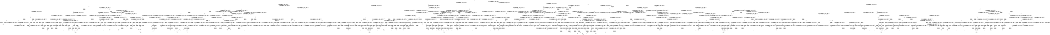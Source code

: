 digraph BCG {
size = "7, 10.5";
center = TRUE;
node [shape = circle];
0 [peripheries = 2];
0 -> 1 [label = "EX !0 !ATOMIC_EXCH_BRANCH (1, +1, TRUE, +0, 3, TRUE) !{0}"];
0 -> 2 [label = "EX !2 !ATOMIC_EXCH_BRANCH (1, +1, TRUE, +1, 1, FALSE) !{0}"];
0 -> 3 [label = "EX !1 !ATOMIC_EXCH_BRANCH (1, +0, TRUE, +0, 1, TRUE) !{0}"];
0 -> 4 [label = "EX !0 !ATOMIC_EXCH_BRANCH (1, +1, TRUE, +0, 3, TRUE) !{0}"];
1 -> 5 [label = "EX !2 !ATOMIC_EXCH_BRANCH (1, +1, TRUE, +1, 1, TRUE) !{0}"];
1 -> 6 [label = "EX !1 !ATOMIC_EXCH_BRANCH (1, +0, TRUE, +0, 1, FALSE) !{0}"];
1 -> 7 [label = "TERMINATE !0"];
2 -> 8 [label = "EX !0 !ATOMIC_EXCH_BRANCH (1, +1, TRUE, +0, 3, FALSE) !{0, 2}"];
2 -> 9 [label = "EX !1 !ATOMIC_EXCH_BRANCH (1, +0, TRUE, +0, 1, FALSE) !{0, 2}"];
2 -> 10 [label = "TERMINATE !2"];
2 -> 11 [label = "EX !0 !ATOMIC_EXCH_BRANCH (1, +1, TRUE, +0, 3, FALSE) !{0, 2}"];
3 -> 3 [label = "EX !1 !ATOMIC_EXCH_BRANCH (1, +0, TRUE, +0, 1, TRUE) !{0, 1}"];
3 -> 12 [label = "EX !0 !ATOMIC_EXCH_BRANCH (1, +1, TRUE, +0, 3, TRUE) !{0, 1}"];
3 -> 13 [label = "EX !2 !ATOMIC_EXCH_BRANCH (1, +1, TRUE, +1, 1, FALSE) !{0, 1}"];
3 -> 14 [label = "EX !0 !ATOMIC_EXCH_BRANCH (1, +1, TRUE, +0, 3, TRUE) !{0, 1}"];
4 -> 15 [label = "EX !2 !ATOMIC_EXCH_BRANCH (1, +1, TRUE, +1, 1, TRUE) !{0}"];
4 -> 16 [label = "EX !1 !ATOMIC_EXCH_BRANCH (1, +0, TRUE, +0, 1, FALSE) !{0}"];
4 -> 17 [label = "TERMINATE !0"];
5 -> 5 [label = "EX !2 !ATOMIC_EXCH_BRANCH (1, +1, TRUE, +1, 1, TRUE) !{0, 2}"];
5 -> 18 [label = "EX !1 !ATOMIC_EXCH_BRANCH (1, +0, TRUE, +0, 1, FALSE) !{0, 2}"];
5 -> 19 [label = "TERMINATE !0"];
6 -> 20 [label = "EX !2 !ATOMIC_EXCH_BRANCH (1, +1, TRUE, +1, 1, FALSE) !{0, 1}"];
6 -> 21 [label = "TERMINATE !0"];
6 -> 22 [label = "TERMINATE !1"];
7 -> 23 [label = "EX !1 !ATOMIC_EXCH_BRANCH (1, +0, TRUE, +0, 1, FALSE) !{1}"];
7 -> 24 [label = "EX !2 !ATOMIC_EXCH_BRANCH (1, +1, TRUE, +1, 1, TRUE) !{1}"];
7 -> 25 [label = "EX !1 !ATOMIC_EXCH_BRANCH (1, +0, TRUE, +0, 1, FALSE) !{1}"];
8 -> 26 [label = "EX !0 !ATOMIC_EXCH_BRANCH (1, +0, TRUE, +1, 1, TRUE) !{0, 2}"];
8 -> 27 [label = "EX !1 !ATOMIC_EXCH_BRANCH (1, +0, TRUE, +0, 1, FALSE) !{0, 2}"];
8 -> 28 [label = "TERMINATE !2"];
8 -> 29 [label = "EX !0 !ATOMIC_EXCH_BRANCH (1, +0, TRUE, +1, 1, TRUE) !{0, 2}"];
9 -> 20 [label = "EX !0 !ATOMIC_EXCH_BRANCH (1, +1, TRUE, +0, 3, TRUE) !{0, 1, 2}"];
9 -> 30 [label = "TERMINATE !2"];
9 -> 31 [label = "TERMINATE !1"];
9 -> 32 [label = "EX !0 !ATOMIC_EXCH_BRANCH (1, +1, TRUE, +0, 3, TRUE) !{0, 1, 2}"];
10 -> 33 [label = "EX !0 !ATOMIC_EXCH_BRANCH (1, +1, TRUE, +0, 3, FALSE) !{0}"];
10 -> 34 [label = "EX !1 !ATOMIC_EXCH_BRANCH (1, +0, TRUE, +0, 1, FALSE) !{0}"];
10 -> 35 [label = "EX !0 !ATOMIC_EXCH_BRANCH (1, +1, TRUE, +0, 3, FALSE) !{0}"];
11 -> 29 [label = "EX !0 !ATOMIC_EXCH_BRANCH (1, +0, TRUE, +1, 1, TRUE) !{0, 2}"];
11 -> 36 [label = "EX !1 !ATOMIC_EXCH_BRANCH (1, +0, TRUE, +0, 1, FALSE) !{0, 2}"];
11 -> 37 [label = "TERMINATE !2"];
12 -> 6 [label = "EX !1 !ATOMIC_EXCH_BRANCH (1, +0, TRUE, +0, 1, FALSE) !{0, 1}"];
12 -> 38 [label = "EX !2 !ATOMIC_EXCH_BRANCH (1, +1, TRUE, +1, 1, TRUE) !{0, 1}"];
12 -> 39 [label = "TERMINATE !0"];
13 -> 9 [label = "EX !1 !ATOMIC_EXCH_BRANCH (1, +0, TRUE, +0, 1, FALSE) !{0, 1, 2}"];
13 -> 40 [label = "EX !0 !ATOMIC_EXCH_BRANCH (1, +1, TRUE, +0, 3, FALSE) !{0, 1, 2}"];
13 -> 41 [label = "TERMINATE !2"];
13 -> 42 [label = "EX !0 !ATOMIC_EXCH_BRANCH (1, +1, TRUE, +0, 3, FALSE) !{0, 1, 2}"];
14 -> 43 [label = "EX !1 !ATOMIC_EXCH_BRANCH (1, +0, TRUE, +0, 1, FALSE) !{0, 1}"];
14 -> 44 [label = "EX !1 !ATOMIC_EXCH_BRANCH (1, +0, TRUE, +0, 1, FALSE) !{0, 1}"];
14 -> 45 [label = "EX !2 !ATOMIC_EXCH_BRANCH (1, +1, TRUE, +1, 1, TRUE) !{0, 1}"];
14 -> 46 [label = "TERMINATE !0"];
15 -> 15 [label = "EX !2 !ATOMIC_EXCH_BRANCH (1, +1, TRUE, +1, 1, TRUE) !{0, 2}"];
15 -> 47 [label = "EX !1 !ATOMIC_EXCH_BRANCH (1, +0, TRUE, +0, 1, FALSE) !{0, 2}"];
15 -> 48 [label = "TERMINATE !0"];
16 -> 49 [label = "EX !2 !ATOMIC_EXCH_BRANCH (1, +1, TRUE, +1, 1, FALSE) !{0, 1}"];
16 -> 50 [label = "TERMINATE !0"];
16 -> 51 [label = "TERMINATE !1"];
17 -> 52 [label = "EX !1 !ATOMIC_EXCH_BRANCH (1, +0, TRUE, +0, 1, FALSE) !{1}"];
17 -> 53 [label = "EX !2 !ATOMIC_EXCH_BRANCH (1, +1, TRUE, +1, 1, TRUE) !{1}"];
18 -> 20 [label = "EX !2 !ATOMIC_EXCH_BRANCH (1, +1, TRUE, +1, 1, FALSE) !{0, 1, 2}"];
18 -> 54 [label = "TERMINATE !0"];
18 -> 55 [label = "TERMINATE !1"];
19 -> 24 [label = "EX !2 !ATOMIC_EXCH_BRANCH (1, +1, TRUE, +1, 1, TRUE) !{1, 2}"];
19 -> 56 [label = "EX !1 !ATOMIC_EXCH_BRANCH (1, +0, TRUE, +0, 1, FALSE) !{1, 2}"];
19 -> 57 [label = "EX !1 !ATOMIC_EXCH_BRANCH (1, +0, TRUE, +0, 1, FALSE) !{1, 2}"];
20 -> 58 [label = "TERMINATE !0"];
20 -> 59 [label = "TERMINATE !2"];
20 -> 60 [label = "TERMINATE !1"];
21 -> 61 [label = "EX !2 !ATOMIC_EXCH_BRANCH (1, +1, TRUE, +1, 1, FALSE) !{1}"];
21 -> 62 [label = "TERMINATE !1"];
22 -> 63 [label = "EX !2 !ATOMIC_EXCH_BRANCH (1, +1, TRUE, +1, 1, FALSE) !{0}"];
22 -> 64 [label = "TERMINATE !0"];
23 -> 61 [label = "EX !2 !ATOMIC_EXCH_BRANCH (1, +1, TRUE, +1, 1, FALSE) !{1}"];
23 -> 62 [label = "TERMINATE !1"];
24 -> 24 [label = "EX !2 !ATOMIC_EXCH_BRANCH (1, +1, TRUE, +1, 1, TRUE) !{1, 2}"];
24 -> 56 [label = "EX !1 !ATOMIC_EXCH_BRANCH (1, +0, TRUE, +0, 1, FALSE) !{1, 2}"];
24 -> 57 [label = "EX !1 !ATOMIC_EXCH_BRANCH (1, +0, TRUE, +0, 1, FALSE) !{1, 2}"];
25 -> 65 [label = "EX !2 !ATOMIC_EXCH_BRANCH (1, +1, TRUE, +1, 1, FALSE) !{1}"];
25 -> 66 [label = "TERMINATE !1"];
26 -> 67 [label = "EX !0 !ATOMIC_EXCH_BRANCH (1, +1, TRUE, +0, 3, TRUE) !{0, 2}"];
26 -> 68 [label = "EX !1 !ATOMIC_EXCH_BRANCH (1, +0, TRUE, +0, 1, TRUE) !{0, 2}"];
26 -> 69 [label = "TERMINATE !2"];
26 -> 70 [label = "EX !0 !ATOMIC_EXCH_BRANCH (1, +1, TRUE, +0, 3, TRUE) !{0, 2}"];
27 -> 71 [label = "EX !0 !ATOMIC_EXCH_BRANCH (1, +0, TRUE, +1, 1, FALSE) !{0, 1, 2}"];
27 -> 72 [label = "TERMINATE !2"];
27 -> 73 [label = "TERMINATE !1"];
27 -> 74 [label = "EX !0 !ATOMIC_EXCH_BRANCH (1, +0, TRUE, +1, 1, FALSE) !{0, 1, 2}"];
28 -> 75 [label = "EX !0 !ATOMIC_EXCH_BRANCH (1, +0, TRUE, +1, 1, TRUE) !{0}"];
28 -> 76 [label = "EX !1 !ATOMIC_EXCH_BRANCH (1, +0, TRUE, +0, 1, FALSE) !{0}"];
28 -> 77 [label = "EX !0 !ATOMIC_EXCH_BRANCH (1, +0, TRUE, +1, 1, TRUE) !{0}"];
29 -> 70 [label = "EX !0 !ATOMIC_EXCH_BRANCH (1, +1, TRUE, +0, 3, TRUE) !{0, 2}"];
29 -> 78 [label = "EX !1 !ATOMIC_EXCH_BRANCH (1, +0, TRUE, +0, 1, TRUE) !{0, 2}"];
29 -> 79 [label = "TERMINATE !2"];
30 -> 80 [label = "EX !0 !ATOMIC_EXCH_BRANCH (1, +1, TRUE, +0, 3, TRUE) !{0, 1}"];
30 -> 81 [label = "TERMINATE !1"];
30 -> 82 [label = "EX !0 !ATOMIC_EXCH_BRANCH (1, +1, TRUE, +0, 3, TRUE) !{0, 1}"];
31 -> 63 [label = "EX !0 !ATOMIC_EXCH_BRANCH (1, +1, TRUE, +0, 3, TRUE) !{0, 2}"];
31 -> 83 [label = "TERMINATE !2"];
31 -> 84 [label = "EX !0 !ATOMIC_EXCH_BRANCH (1, +1, TRUE, +0, 3, TRUE) !{0, 2}"];
32 -> 85 [label = "TERMINATE !0"];
32 -> 86 [label = "TERMINATE !2"];
32 -> 87 [label = "TERMINATE !1"];
33 -> 75 [label = "EX !0 !ATOMIC_EXCH_BRANCH (1, +0, TRUE, +1, 1, TRUE) !{0}"];
33 -> 76 [label = "EX !1 !ATOMIC_EXCH_BRANCH (1, +0, TRUE, +0, 1, FALSE) !{0}"];
33 -> 77 [label = "EX !0 !ATOMIC_EXCH_BRANCH (1, +0, TRUE, +1, 1, TRUE) !{0}"];
34 -> 80 [label = "EX !0 !ATOMIC_EXCH_BRANCH (1, +1, TRUE, +0, 3, TRUE) !{0, 1}"];
34 -> 81 [label = "TERMINATE !1"];
34 -> 82 [label = "EX !0 !ATOMIC_EXCH_BRANCH (1, +1, TRUE, +0, 3, TRUE) !{0, 1}"];
35 -> 88 [label = "EX !1 !ATOMIC_EXCH_BRANCH (1, +0, TRUE, +0, 1, FALSE) !{0}"];
35 -> 77 [label = "EX !0 !ATOMIC_EXCH_BRANCH (1, +0, TRUE, +1, 1, TRUE) !{0}"];
36 -> 89 [label = "EX !0 !ATOMIC_EXCH_BRANCH (1, +0, TRUE, +1, 1, FALSE) !{0, 1, 2}"];
36 -> 90 [label = "TERMINATE !2"];
36 -> 91 [label = "TERMINATE !1"];
37 -> 92 [label = "EX !0 !ATOMIC_EXCH_BRANCH (1, +0, TRUE, +1, 1, TRUE) !{0}"];
37 -> 93 [label = "EX !1 !ATOMIC_EXCH_BRANCH (1, +0, TRUE, +0, 1, FALSE) !{0}"];
38 -> 18 [label = "EX !1 !ATOMIC_EXCH_BRANCH (1, +0, TRUE, +0, 1, FALSE) !{0, 1, 2}"];
38 -> 38 [label = "EX !2 !ATOMIC_EXCH_BRANCH (1, +1, TRUE, +1, 1, TRUE) !{0, 1, 2}"];
38 -> 94 [label = "TERMINATE !0"];
39 -> 23 [label = "EX !1 !ATOMIC_EXCH_BRANCH (1, +0, TRUE, +0, 1, FALSE) !{1}"];
39 -> 95 [label = "EX !2 !ATOMIC_EXCH_BRANCH (1, +1, TRUE, +1, 1, TRUE) !{1}"];
39 -> 25 [label = "EX !1 !ATOMIC_EXCH_BRANCH (1, +0, TRUE, +0, 1, FALSE) !{1}"];
40 -> 96 [label = "EX !0 !ATOMIC_EXCH_BRANCH (1, +0, TRUE, +1, 1, TRUE) !{0, 1, 2}"];
40 -> 27 [label = "EX !1 !ATOMIC_EXCH_BRANCH (1, +0, TRUE, +0, 1, FALSE) !{0, 1, 2}"];
40 -> 97 [label = "TERMINATE !2"];
40 -> 98 [label = "EX !0 !ATOMIC_EXCH_BRANCH (1, +0, TRUE, +1, 1, TRUE) !{0, 1, 2}"];
41 -> 34 [label = "EX !1 !ATOMIC_EXCH_BRANCH (1, +0, TRUE, +0, 1, FALSE) !{0, 1}"];
41 -> 99 [label = "EX !0 !ATOMIC_EXCH_BRANCH (1, +1, TRUE, +0, 3, FALSE) !{0, 1}"];
41 -> 100 [label = "EX !0 !ATOMIC_EXCH_BRANCH (1, +1, TRUE, +0, 3, FALSE) !{0, 1}"];
42 -> 101 [label = "EX !1 !ATOMIC_EXCH_BRANCH (1, +0, TRUE, +0, 1, FALSE) !{0, 1, 2}"];
42 -> 98 [label = "EX !0 !ATOMIC_EXCH_BRANCH (1, +0, TRUE, +1, 1, TRUE) !{0, 1, 2}"];
42 -> 102 [label = "EX !1 !ATOMIC_EXCH_BRANCH (1, +0, TRUE, +0, 1, FALSE) !{0, 1, 2}"];
42 -> 103 [label = "TERMINATE !2"];
43 -> 104 [label = "EX !2 !ATOMIC_EXCH_BRANCH (1, +1, TRUE, +1, 1, FALSE) !{0, 1}"];
43 -> 105 [label = "TERMINATE !0"];
43 -> 106 [label = "TERMINATE !1"];
44 -> 107 [label = "EX !2 !ATOMIC_EXCH_BRANCH (1, +1, TRUE, +1, 1, FALSE) !{0, 1}"];
44 -> 108 [label = "TERMINATE !0"];
44 -> 109 [label = "TERMINATE !1"];
45 -> 110 [label = "EX !1 !ATOMIC_EXCH_BRANCH (1, +0, TRUE, +0, 1, FALSE) !{0, 1, 2}"];
45 -> 45 [label = "EX !2 !ATOMIC_EXCH_BRANCH (1, +1, TRUE, +1, 1, TRUE) !{0, 1, 2}"];
45 -> 111 [label = "TERMINATE !0"];
46 -> 112 [label = "EX !1 !ATOMIC_EXCH_BRANCH (1, +0, TRUE, +0, 1, FALSE) !{1}"];
46 -> 113 [label = "EX !2 !ATOMIC_EXCH_BRANCH (1, +1, TRUE, +1, 1, TRUE) !{1}"];
47 -> 49 [label = "EX !2 !ATOMIC_EXCH_BRANCH (1, +1, TRUE, +1, 1, FALSE) !{0, 1, 2}"];
47 -> 114 [label = "TERMINATE !0"];
47 -> 115 [label = "TERMINATE !1"];
48 -> 53 [label = "EX !2 !ATOMIC_EXCH_BRANCH (1, +1, TRUE, +1, 1, TRUE) !{1, 2}"];
48 -> 116 [label = "EX !1 !ATOMIC_EXCH_BRANCH (1, +0, TRUE, +0, 1, FALSE) !{1, 2}"];
49 -> 117 [label = "TERMINATE !0"];
49 -> 118 [label = "TERMINATE !2"];
49 -> 119 [label = "TERMINATE !1"];
50 -> 120 [label = "EX !2 !ATOMIC_EXCH_BRANCH (1, +1, TRUE, +1, 1, FALSE) !{1}"];
50 -> 121 [label = "TERMINATE !1"];
51 -> 122 [label = "EX !2 !ATOMIC_EXCH_BRANCH (1, +1, TRUE, +1, 1, FALSE) !{0}"];
51 -> 123 [label = "TERMINATE !0"];
52 -> 120 [label = "EX !2 !ATOMIC_EXCH_BRANCH (1, +1, TRUE, +1, 1, FALSE) !{1}"];
52 -> 121 [label = "TERMINATE !1"];
53 -> 53 [label = "EX !2 !ATOMIC_EXCH_BRANCH (1, +1, TRUE, +1, 1, TRUE) !{1, 2}"];
53 -> 116 [label = "EX !1 !ATOMIC_EXCH_BRANCH (1, +0, TRUE, +0, 1, FALSE) !{1, 2}"];
54 -> 61 [label = "EX !2 !ATOMIC_EXCH_BRANCH (1, +1, TRUE, +1, 1, FALSE) !{1, 2}"];
54 -> 124 [label = "TERMINATE !1"];
55 -> 63 [label = "EX !2 !ATOMIC_EXCH_BRANCH (1, +1, TRUE, +1, 1, FALSE) !{0, 2}"];
55 -> 125 [label = "TERMINATE !0"];
56 -> 61 [label = "EX !2 !ATOMIC_EXCH_BRANCH (1, +1, TRUE, +1, 1, FALSE) !{1, 2}"];
56 -> 124 [label = "TERMINATE !1"];
57 -> 126 [label = "EX !2 !ATOMIC_EXCH_BRANCH (1, +1, TRUE, +1, 1, FALSE) !{1, 2}"];
57 -> 127 [label = "EX !2 !ATOMIC_EXCH_BRANCH (1, +1, TRUE, +1, 1, FALSE) !{1, 2}"];
57 -> 128 [label = "TERMINATE !1"];
58 -> 129 [label = "TERMINATE !2"];
58 -> 130 [label = "TERMINATE !1"];
59 -> 131 [label = "TERMINATE !0"];
59 -> 132 [label = "TERMINATE !1"];
60 -> 133 [label = "TERMINATE !0"];
60 -> 134 [label = "TERMINATE !2"];
61 -> 129 [label = "TERMINATE !2"];
61 -> 130 [label = "TERMINATE !1"];
62 -> 135 [label = "EX !2 !ATOMIC_EXCH_BRANCH (1, +1, TRUE, +1, 1, FALSE) !{2}"];
62 -> 136 [label = "EX !2 !ATOMIC_EXCH_BRANCH (1, +1, TRUE, +1, 1, FALSE) !{2}"];
63 -> 133 [label = "TERMINATE !0"];
63 -> 134 [label = "TERMINATE !2"];
64 -> 137 [label = "EX !2 !ATOMIC_EXCH_BRANCH (1, +1, TRUE, +1, 1, FALSE) !{1, 2}"];
65 -> 138 [label = "TERMINATE !2"];
65 -> 139 [label = "TERMINATE !1"];
66 -> 140 [label = "EX !2 !ATOMIC_EXCH_BRANCH (1, +1, TRUE, +1, 1, FALSE) !{2}"];
67 -> 141 [label = "EX !1 !ATOMIC_EXCH_BRANCH (1, +0, TRUE, +0, 1, FALSE) !{0, 2}"];
67 -> 142 [label = "TERMINATE !0"];
67 -> 143 [label = "TERMINATE !2"];
68 -> 144 [label = "EX !0 !ATOMIC_EXCH_BRANCH (1, +1, TRUE, +0, 3, TRUE) !{0, 1, 2}"];
68 -> 68 [label = "EX !1 !ATOMIC_EXCH_BRANCH (1, +0, TRUE, +0, 1, TRUE) !{0, 1, 2}"];
68 -> 145 [label = "TERMINATE !2"];
68 -> 146 [label = "EX !0 !ATOMIC_EXCH_BRANCH (1, +1, TRUE, +0, 3, TRUE) !{0, 1, 2}"];
69 -> 147 [label = "EX !0 !ATOMIC_EXCH_BRANCH (1, +1, TRUE, +0, 3, TRUE) !{0}"];
69 -> 148 [label = "EX !1 !ATOMIC_EXCH_BRANCH (1, +0, TRUE, +0, 1, TRUE) !{0}"];
69 -> 149 [label = "EX !0 !ATOMIC_EXCH_BRANCH (1, +1, TRUE, +0, 3, TRUE) !{0}"];
70 -> 150 [label = "EX !1 !ATOMIC_EXCH_BRANCH (1, +0, TRUE, +0, 1, FALSE) !{0, 2}"];
70 -> 151 [label = "TERMINATE !0"];
70 -> 152 [label = "TERMINATE !2"];
71 -> 153 [label = "TERMINATE !0"];
71 -> 154 [label = "TERMINATE !2"];
71 -> 155 [label = "TERMINATE !1"];
72 -> 156 [label = "EX !0 !ATOMIC_EXCH_BRANCH (1, +0, TRUE, +1, 1, FALSE) !{0, 1}"];
72 -> 157 [label = "TERMINATE !1"];
72 -> 158 [label = "EX !0 !ATOMIC_EXCH_BRANCH (1, +0, TRUE, +1, 1, FALSE) !{0, 1}"];
73 -> 159 [label = "EX !0 !ATOMIC_EXCH_BRANCH (1, +0, TRUE, +1, 1, FALSE) !{0, 2}"];
73 -> 160 [label = "TERMINATE !2"];
73 -> 161 [label = "EX !0 !ATOMIC_EXCH_BRANCH (1, +0, TRUE, +1, 1, FALSE) !{0, 2}"];
74 -> 162 [label = "TERMINATE !0"];
74 -> 163 [label = "TERMINATE !2"];
74 -> 164 [label = "TERMINATE !1"];
75 -> 147 [label = "EX !0 !ATOMIC_EXCH_BRANCH (1, +1, TRUE, +0, 3, TRUE) !{0}"];
75 -> 148 [label = "EX !1 !ATOMIC_EXCH_BRANCH (1, +0, TRUE, +0, 1, TRUE) !{0}"];
75 -> 149 [label = "EX !0 !ATOMIC_EXCH_BRANCH (1, +1, TRUE, +0, 3, TRUE) !{0}"];
76 -> 156 [label = "EX !0 !ATOMIC_EXCH_BRANCH (1, +0, TRUE, +1, 1, FALSE) !{0, 1}"];
76 -> 157 [label = "TERMINATE !1"];
76 -> 158 [label = "EX !0 !ATOMIC_EXCH_BRANCH (1, +0, TRUE, +1, 1, FALSE) !{0, 1}"];
77 -> 165 [label = "EX !1 !ATOMIC_EXCH_BRANCH (1, +0, TRUE, +0, 1, TRUE) !{0}"];
77 -> 149 [label = "EX !0 !ATOMIC_EXCH_BRANCH (1, +1, TRUE, +0, 3, TRUE) !{0}"];
78 -> 166 [label = "EX !0 !ATOMIC_EXCH_BRANCH (1, +1, TRUE, +0, 3, TRUE) !{0, 1, 2}"];
78 -> 78 [label = "EX !1 !ATOMIC_EXCH_BRANCH (1, +0, TRUE, +0, 1, TRUE) !{0, 1, 2}"];
78 -> 167 [label = "TERMINATE !2"];
79 -> 168 [label = "EX !0 !ATOMIC_EXCH_BRANCH (1, +1, TRUE, +0, 3, TRUE) !{0}"];
79 -> 169 [label = "EX !1 !ATOMIC_EXCH_BRANCH (1, +0, TRUE, +0, 1, TRUE) !{0}"];
80 -> 131 [label = "TERMINATE !0"];
80 -> 132 [label = "TERMINATE !1"];
81 -> 170 [label = "EX !0 !ATOMIC_EXCH_BRANCH (1, +1, TRUE, +0, 3, TRUE) !{0}"];
81 -> 171 [label = "EX !0 !ATOMIC_EXCH_BRANCH (1, +1, TRUE, +0, 3, TRUE) !{0}"];
82 -> 172 [label = "TERMINATE !0"];
82 -> 173 [label = "TERMINATE !1"];
83 -> 170 [label = "EX !0 !ATOMIC_EXCH_BRANCH (1, +1, TRUE, +0, 3, TRUE) !{0}"];
83 -> 171 [label = "EX !0 !ATOMIC_EXCH_BRANCH (1, +1, TRUE, +0, 3, TRUE) !{0}"];
84 -> 174 [label = "TERMINATE !0"];
84 -> 175 [label = "TERMINATE !2"];
85 -> 176 [label = "TERMINATE !2"];
85 -> 177 [label = "TERMINATE !1"];
86 -> 178 [label = "TERMINATE !0"];
86 -> 179 [label = "TERMINATE !1"];
87 -> 180 [label = "TERMINATE !0"];
87 -> 181 [label = "TERMINATE !2"];
88 -> 182 [label = "EX !0 !ATOMIC_EXCH_BRANCH (1, +0, TRUE, +1, 1, FALSE) !{0, 1}"];
88 -> 183 [label = "TERMINATE !1"];
89 -> 184 [label = "TERMINATE !0"];
89 -> 185 [label = "TERMINATE !2"];
89 -> 186 [label = "TERMINATE !1"];
90 -> 187 [label = "EX !0 !ATOMIC_EXCH_BRANCH (1, +0, TRUE, +1, 1, FALSE) !{0, 1}"];
90 -> 188 [label = "TERMINATE !1"];
91 -> 161 [label = "EX !0 !ATOMIC_EXCH_BRANCH (1, +0, TRUE, +1, 1, FALSE) !{0, 2}"];
91 -> 189 [label = "TERMINATE !2"];
92 -> 168 [label = "EX !0 !ATOMIC_EXCH_BRANCH (1, +1, TRUE, +0, 3, TRUE) !{0}"];
92 -> 169 [label = "EX !1 !ATOMIC_EXCH_BRANCH (1, +0, TRUE, +0, 1, TRUE) !{0}"];
93 -> 187 [label = "EX !0 !ATOMIC_EXCH_BRANCH (1, +0, TRUE, +1, 1, FALSE) !{0, 1}"];
93 -> 188 [label = "TERMINATE !1"];
94 -> 56 [label = "EX !1 !ATOMIC_EXCH_BRANCH (1, +0, TRUE, +0, 1, FALSE) !{1, 2}"];
94 -> 95 [label = "EX !2 !ATOMIC_EXCH_BRANCH (1, +1, TRUE, +1, 1, TRUE) !{1, 2}"];
94 -> 57 [label = "EX !1 !ATOMIC_EXCH_BRANCH (1, +0, TRUE, +0, 1, FALSE) !{1, 2}"];
95 -> 56 [label = "EX !1 !ATOMIC_EXCH_BRANCH (1, +0, TRUE, +0, 1, FALSE) !{1, 2}"];
95 -> 95 [label = "EX !2 !ATOMIC_EXCH_BRANCH (1, +1, TRUE, +1, 1, TRUE) !{1, 2}"];
95 -> 57 [label = "EX !1 !ATOMIC_EXCH_BRANCH (1, +0, TRUE, +0, 1, FALSE) !{1, 2}"];
96 -> 144 [label = "EX !0 !ATOMIC_EXCH_BRANCH (1, +1, TRUE, +0, 3, TRUE) !{0, 1, 2}"];
96 -> 68 [label = "EX !1 !ATOMIC_EXCH_BRANCH (1, +0, TRUE, +0, 1, TRUE) !{0, 1, 2}"];
96 -> 145 [label = "TERMINATE !2"];
96 -> 146 [label = "EX !0 !ATOMIC_EXCH_BRANCH (1, +1, TRUE, +0, 3, TRUE) !{0, 1, 2}"];
97 -> 190 [label = "EX !0 !ATOMIC_EXCH_BRANCH (1, +0, TRUE, +1, 1, TRUE) !{0, 1}"];
97 -> 76 [label = "EX !1 !ATOMIC_EXCH_BRANCH (1, +0, TRUE, +0, 1, FALSE) !{0, 1}"];
97 -> 191 [label = "EX !0 !ATOMIC_EXCH_BRANCH (1, +0, TRUE, +1, 1, TRUE) !{0, 1}"];
98 -> 192 [label = "EX !1 !ATOMIC_EXCH_BRANCH (1, +0, TRUE, +0, 1, TRUE) !{0, 1, 2}"];
98 -> 146 [label = "EX !0 !ATOMIC_EXCH_BRANCH (1, +1, TRUE, +0, 3, TRUE) !{0, 1, 2}"];
98 -> 193 [label = "EX !1 !ATOMIC_EXCH_BRANCH (1, +0, TRUE, +0, 1, TRUE) !{0, 1, 2}"];
98 -> 194 [label = "TERMINATE !2"];
99 -> 190 [label = "EX !0 !ATOMIC_EXCH_BRANCH (1, +0, TRUE, +1, 1, TRUE) !{0, 1}"];
99 -> 76 [label = "EX !1 !ATOMIC_EXCH_BRANCH (1, +0, TRUE, +0, 1, FALSE) !{0, 1}"];
99 -> 191 [label = "EX !0 !ATOMIC_EXCH_BRANCH (1, +0, TRUE, +1, 1, TRUE) !{0, 1}"];
100 -> 195 [label = "EX !1 !ATOMIC_EXCH_BRANCH (1, +0, TRUE, +0, 1, FALSE) !{0, 1}"];
100 -> 191 [label = "EX !0 !ATOMIC_EXCH_BRANCH (1, +0, TRUE, +1, 1, TRUE) !{0, 1}"];
100 -> 196 [label = "EX !1 !ATOMIC_EXCH_BRANCH (1, +0, TRUE, +0, 1, FALSE) !{0, 1}"];
101 -> 197 [label = "EX !0 !ATOMIC_EXCH_BRANCH (1, +0, TRUE, +1, 1, FALSE) !{0, 1, 2}"];
101 -> 198 [label = "TERMINATE !2"];
101 -> 199 [label = "TERMINATE !1"];
102 -> 74 [label = "EX !0 !ATOMIC_EXCH_BRANCH (1, +0, TRUE, +1, 1, FALSE) !{0, 1, 2}"];
102 -> 200 [label = "TERMINATE !2"];
102 -> 201 [label = "TERMINATE !1"];
103 -> 202 [label = "EX !0 !ATOMIC_EXCH_BRANCH (1, +0, TRUE, +1, 1, TRUE) !{0, 1}"];
103 -> 203 [label = "EX !1 !ATOMIC_EXCH_BRANCH (1, +0, TRUE, +0, 1, FALSE) !{0, 1}"];
104 -> 204 [label = "TERMINATE !0"];
104 -> 205 [label = "TERMINATE !2"];
104 -> 206 [label = "TERMINATE !1"];
105 -> 207 [label = "EX !2 !ATOMIC_EXCH_BRANCH (1, +1, TRUE, +1, 1, FALSE) !{1}"];
105 -> 208 [label = "TERMINATE !1"];
106 -> 209 [label = "EX !2 !ATOMIC_EXCH_BRANCH (1, +1, TRUE, +1, 1, FALSE) !{0}"];
106 -> 210 [label = "TERMINATE !0"];
107 -> 211 [label = "TERMINATE !0"];
107 -> 212 [label = "TERMINATE !2"];
107 -> 213 [label = "TERMINATE !1"];
108 -> 214 [label = "EX !2 !ATOMIC_EXCH_BRANCH (1, +1, TRUE, +1, 1, FALSE) !{1}"];
108 -> 215 [label = "TERMINATE !1"];
109 -> 216 [label = "EX !2 !ATOMIC_EXCH_BRANCH (1, +1, TRUE, +1, 1, FALSE) !{0}"];
109 -> 217 [label = "TERMINATE !0"];
110 -> 107 [label = "EX !2 !ATOMIC_EXCH_BRANCH (1, +1, TRUE, +1, 1, FALSE) !{0, 1, 2}"];
110 -> 218 [label = "TERMINATE !0"];
110 -> 219 [label = "TERMINATE !1"];
111 -> 220 [label = "EX !1 !ATOMIC_EXCH_BRANCH (1, +0, TRUE, +0, 1, FALSE) !{1, 2}"];
111 -> 113 [label = "EX !2 !ATOMIC_EXCH_BRANCH (1, +1, TRUE, +1, 1, TRUE) !{1, 2}"];
112 -> 214 [label = "EX !2 !ATOMIC_EXCH_BRANCH (1, +1, TRUE, +1, 1, FALSE) !{1}"];
112 -> 215 [label = "TERMINATE !1"];
113 -> 220 [label = "EX !1 !ATOMIC_EXCH_BRANCH (1, +0, TRUE, +0, 1, FALSE) !{1, 2}"];
113 -> 113 [label = "EX !2 !ATOMIC_EXCH_BRANCH (1, +1, TRUE, +1, 1, TRUE) !{1, 2}"];
114 -> 120 [label = "EX !2 !ATOMIC_EXCH_BRANCH (1, +1, TRUE, +1, 1, FALSE) !{1, 2}"];
114 -> 221 [label = "TERMINATE !1"];
115 -> 122 [label = "EX !2 !ATOMIC_EXCH_BRANCH (1, +1, TRUE, +1, 1, FALSE) !{0, 2}"];
115 -> 222 [label = "TERMINATE !0"];
116 -> 120 [label = "EX !2 !ATOMIC_EXCH_BRANCH (1, +1, TRUE, +1, 1, FALSE) !{1, 2}"];
116 -> 221 [label = "TERMINATE !1"];
117 -> 223 [label = "TERMINATE !2"];
117 -> 224 [label = "TERMINATE !1"];
118 -> 225 [label = "TERMINATE !0"];
118 -> 226 [label = "TERMINATE !1"];
119 -> 227 [label = "TERMINATE !0"];
119 -> 228 [label = "TERMINATE !2"];
120 -> 223 [label = "TERMINATE !2"];
120 -> 224 [label = "TERMINATE !1"];
121 -> 229 [label = "EX !2 !ATOMIC_EXCH_BRANCH (1, +1, TRUE, +1, 1, FALSE) !{2}"];
122 -> 227 [label = "TERMINATE !0"];
122 -> 228 [label = "TERMINATE !2"];
123 -> 230 [label = "EX !2 !ATOMIC_EXCH_BRANCH (1, +1, TRUE, +1, 1, FALSE) !{1, 2}"];
124 -> 135 [label = "EX !2 !ATOMIC_EXCH_BRANCH (1, +1, TRUE, +1, 1, FALSE) !{2}"];
124 -> 136 [label = "EX !2 !ATOMIC_EXCH_BRANCH (1, +1, TRUE, +1, 1, FALSE) !{2}"];
125 -> 137 [label = "EX !2 !ATOMIC_EXCH_BRANCH (1, +1, TRUE, +1, 1, FALSE) !{1, 2}"];
126 -> 231 [label = "TERMINATE !2"];
126 -> 232 [label = "TERMINATE !1"];
127 -> 233 [label = "TERMINATE !2"];
127 -> 234 [label = "TERMINATE !1"];
128 -> 235 [label = "EX !2 !ATOMIC_EXCH_BRANCH (1, +1, TRUE, +1, 1, FALSE) !{2}"];
129 -> 236 [label = "TERMINATE !1"];
130 -> 237 [label = "TERMINATE !2"];
131 -> 236 [label = "TERMINATE !1"];
132 -> 238 [label = "TERMINATE !0"];
133 -> 239 [label = "TERMINATE !2"];
134 -> 238 [label = "TERMINATE !0"];
135 -> 237 [label = "TERMINATE !2"];
136 -> 240 [label = "TERMINATE !2"];
137 -> 239 [label = "TERMINATE !2"];
138 -> 241 [label = "TERMINATE !1"];
139 -> 242 [label = "TERMINATE !2"];
140 -> 242 [label = "TERMINATE !2"];
141 -> 153 [label = "TERMINATE !0"];
141 -> 154 [label = "TERMINATE !2"];
141 -> 155 [label = "TERMINATE !1"];
142 -> 243 [label = "EX !1 !ATOMIC_EXCH_BRANCH (1, +0, TRUE, +0, 1, FALSE) !{1, 2}"];
142 -> 244 [label = "TERMINATE !2"];
142 -> 245 [label = "EX !1 !ATOMIC_EXCH_BRANCH (1, +0, TRUE, +0, 1, FALSE) !{1, 2}"];
143 -> 246 [label = "EX !1 !ATOMIC_EXCH_BRANCH (1, +0, TRUE, +0, 1, FALSE) !{0}"];
143 -> 247 [label = "TERMINATE !0"];
144 -> 141 [label = "EX !1 !ATOMIC_EXCH_BRANCH (1, +0, TRUE, +0, 1, FALSE) !{0, 1, 2}"];
144 -> 248 [label = "TERMINATE !0"];
144 -> 249 [label = "TERMINATE !2"];
145 -> 250 [label = "EX !0 !ATOMIC_EXCH_BRANCH (1, +1, TRUE, +0, 3, TRUE) !{0, 1}"];
145 -> 148 [label = "EX !1 !ATOMIC_EXCH_BRANCH (1, +0, TRUE, +0, 1, TRUE) !{0, 1}"];
145 -> 251 [label = "EX !0 !ATOMIC_EXCH_BRANCH (1, +1, TRUE, +0, 3, TRUE) !{0, 1}"];
146 -> 252 [label = "EX !1 !ATOMIC_EXCH_BRANCH (1, +0, TRUE, +0, 1, FALSE) !{0, 1, 2}"];
146 -> 253 [label = "EX !1 !ATOMIC_EXCH_BRANCH (1, +0, TRUE, +0, 1, FALSE) !{0, 1, 2}"];
146 -> 254 [label = "TERMINATE !0"];
146 -> 255 [label = "TERMINATE !2"];
147 -> 246 [label = "EX !1 !ATOMIC_EXCH_BRANCH (1, +0, TRUE, +0, 1, FALSE) !{0}"];
147 -> 247 [label = "TERMINATE !0"];
148 -> 250 [label = "EX !0 !ATOMIC_EXCH_BRANCH (1, +1, TRUE, +0, 3, TRUE) !{0, 1}"];
148 -> 148 [label = "EX !1 !ATOMIC_EXCH_BRANCH (1, +0, TRUE, +0, 1, TRUE) !{0, 1}"];
148 -> 251 [label = "EX !0 !ATOMIC_EXCH_BRANCH (1, +1, TRUE, +0, 3, TRUE) !{0, 1}"];
149 -> 256 [label = "EX !1 !ATOMIC_EXCH_BRANCH (1, +0, TRUE, +0, 1, FALSE) !{0}"];
149 -> 257 [label = "TERMINATE !0"];
150 -> 184 [label = "TERMINATE !0"];
150 -> 185 [label = "TERMINATE !2"];
150 -> 186 [label = "TERMINATE !1"];
151 -> 258 [label = "EX !1 !ATOMIC_EXCH_BRANCH (1, +0, TRUE, +0, 1, FALSE) !{1, 2}"];
151 -> 259 [label = "TERMINATE !2"];
152 -> 260 [label = "EX !1 !ATOMIC_EXCH_BRANCH (1, +0, TRUE, +0, 1, FALSE) !{0}"];
152 -> 261 [label = "TERMINATE !0"];
153 -> 262 [label = "TERMINATE !2"];
153 -> 263 [label = "TERMINATE !1"];
154 -> 264 [label = "TERMINATE !0"];
154 -> 265 [label = "TERMINATE !1"];
155 -> 266 [label = "TERMINATE !0"];
155 -> 267 [label = "TERMINATE !2"];
156 -> 264 [label = "TERMINATE !0"];
156 -> 265 [label = "TERMINATE !1"];
157 -> 268 [label = "EX !0 !ATOMIC_EXCH_BRANCH (1, +0, TRUE, +1, 1, FALSE) !{0}"];
157 -> 269 [label = "EX !0 !ATOMIC_EXCH_BRANCH (1, +0, TRUE, +1, 1, FALSE) !{0}"];
158 -> 270 [label = "TERMINATE !0"];
158 -> 271 [label = "TERMINATE !1"];
159 -> 266 [label = "TERMINATE !0"];
159 -> 267 [label = "TERMINATE !2"];
160 -> 268 [label = "EX !0 !ATOMIC_EXCH_BRANCH (1, +0, TRUE, +1, 1, FALSE) !{0}"];
160 -> 269 [label = "EX !0 !ATOMIC_EXCH_BRANCH (1, +0, TRUE, +1, 1, FALSE) !{0}"];
161 -> 272 [label = "TERMINATE !0"];
161 -> 273 [label = "TERMINATE !2"];
162 -> 274 [label = "TERMINATE !2"];
162 -> 275 [label = "TERMINATE !1"];
163 -> 276 [label = "TERMINATE !0"];
163 -> 277 [label = "TERMINATE !1"];
164 -> 278 [label = "TERMINATE !0"];
164 -> 279 [label = "TERMINATE !2"];
165 -> 280 [label = "EX !0 !ATOMIC_EXCH_BRANCH (1, +1, TRUE, +0, 3, TRUE) !{0, 1}"];
165 -> 165 [label = "EX !1 !ATOMIC_EXCH_BRANCH (1, +0, TRUE, +0, 1, TRUE) !{0, 1}"];
166 -> 150 [label = "EX !1 !ATOMIC_EXCH_BRANCH (1, +0, TRUE, +0, 1, FALSE) !{0, 1, 2}"];
166 -> 281 [label = "TERMINATE !0"];
166 -> 282 [label = "TERMINATE !2"];
167 -> 283 [label = "EX !0 !ATOMIC_EXCH_BRANCH (1, +1, TRUE, +0, 3, TRUE) !{0, 1}"];
167 -> 169 [label = "EX !1 !ATOMIC_EXCH_BRANCH (1, +0, TRUE, +0, 1, TRUE) !{0, 1}"];
168 -> 260 [label = "EX !1 !ATOMIC_EXCH_BRANCH (1, +0, TRUE, +0, 1, FALSE) !{0}"];
168 -> 261 [label = "TERMINATE !0"];
169 -> 283 [label = "EX !0 !ATOMIC_EXCH_BRANCH (1, +1, TRUE, +0, 3, TRUE) !{0, 1}"];
169 -> 169 [label = "EX !1 !ATOMIC_EXCH_BRANCH (1, +0, TRUE, +0, 1, TRUE) !{0, 1}"];
170 -> 238 [label = "TERMINATE !0"];
171 -> 284 [label = "TERMINATE !0"];
172 -> 285 [label = "TERMINATE !1"];
173 -> 286 [label = "TERMINATE !0"];
174 -> 287 [label = "TERMINATE !2"];
175 -> 288 [label = "TERMINATE !0"];
176 -> 289 [label = "TERMINATE !1"];
177 -> 290 [label = "TERMINATE !2"];
178 -> 289 [label = "TERMINATE !1"];
179 -> 291 [label = "TERMINATE !0"];
180 -> 292 [label = "TERMINATE !2"];
181 -> 291 [label = "TERMINATE !0"];
182 -> 293 [label = "TERMINATE !0"];
182 -> 294 [label = "TERMINATE !1"];
183 -> 269 [label = "EX !0 !ATOMIC_EXCH_BRANCH (1, +0, TRUE, +1, 1, FALSE) !{0}"];
184 -> 295 [label = "TERMINATE !2"];
184 -> 296 [label = "TERMINATE !1"];
185 -> 297 [label = "TERMINATE !0"];
185 -> 298 [label = "TERMINATE !1"];
186 -> 272 [label = "TERMINATE !0"];
186 -> 273 [label = "TERMINATE !2"];
187 -> 297 [label = "TERMINATE !0"];
187 -> 298 [label = "TERMINATE !1"];
188 -> 299 [label = "EX !0 !ATOMIC_EXCH_BRANCH (1, +0, TRUE, +1, 1, FALSE) !{0}"];
189 -> 299 [label = "EX !0 !ATOMIC_EXCH_BRANCH (1, +0, TRUE, +1, 1, FALSE) !{0}"];
190 -> 250 [label = "EX !0 !ATOMIC_EXCH_BRANCH (1, +1, TRUE, +0, 3, TRUE) !{0, 1}"];
190 -> 148 [label = "EX !1 !ATOMIC_EXCH_BRANCH (1, +0, TRUE, +0, 1, TRUE) !{0, 1}"];
190 -> 251 [label = "EX !0 !ATOMIC_EXCH_BRANCH (1, +1, TRUE, +0, 3, TRUE) !{0, 1}"];
191 -> 300 [label = "EX !1 !ATOMIC_EXCH_BRANCH (1, +0, TRUE, +0, 1, TRUE) !{0, 1}"];
191 -> 251 [label = "EX !0 !ATOMIC_EXCH_BRANCH (1, +1, TRUE, +0, 3, TRUE) !{0, 1}"];
191 -> 301 [label = "EX !1 !ATOMIC_EXCH_BRANCH (1, +0, TRUE, +0, 1, TRUE) !{0, 1}"];
192 -> 302 [label = "EX !0 !ATOMIC_EXCH_BRANCH (1, +1, TRUE, +0, 3, TRUE) !{0, 1, 2}"];
192 -> 192 [label = "EX !1 !ATOMIC_EXCH_BRANCH (1, +0, TRUE, +0, 1, TRUE) !{0, 1, 2}"];
192 -> 303 [label = "TERMINATE !2"];
193 -> 192 [label = "EX !1 !ATOMIC_EXCH_BRANCH (1, +0, TRUE, +0, 1, TRUE) !{0, 1, 2}"];
193 -> 146 [label = "EX !0 !ATOMIC_EXCH_BRANCH (1, +1, TRUE, +0, 3, TRUE) !{0, 1, 2}"];
193 -> 193 [label = "EX !1 !ATOMIC_EXCH_BRANCH (1, +0, TRUE, +0, 1, TRUE) !{0, 1, 2}"];
193 -> 194 [label = "TERMINATE !2"];
194 -> 304 [label = "EX !0 !ATOMIC_EXCH_BRANCH (1, +1, TRUE, +0, 3, TRUE) !{0, 1}"];
194 -> 305 [label = "EX !1 !ATOMIC_EXCH_BRANCH (1, +0, TRUE, +0, 1, TRUE) !{0, 1}"];
195 -> 306 [label = "EX !0 !ATOMIC_EXCH_BRANCH (1, +0, TRUE, +1, 1, FALSE) !{0, 1}"];
195 -> 307 [label = "TERMINATE !1"];
195 -> 158 [label = "EX !0 !ATOMIC_EXCH_BRANCH (1, +0, TRUE, +1, 1, FALSE) !{0, 1}"];
196 -> 158 [label = "EX !0 !ATOMIC_EXCH_BRANCH (1, +0, TRUE, +1, 1, FALSE) !{0, 1}"];
196 -> 308 [label = "TERMINATE !1"];
197 -> 309 [label = "TERMINATE !0"];
197 -> 310 [label = "TERMINATE !2"];
197 -> 311 [label = "TERMINATE !1"];
198 -> 312 [label = "EX !0 !ATOMIC_EXCH_BRANCH (1, +0, TRUE, +1, 1, FALSE) !{0, 1}"];
198 -> 313 [label = "TERMINATE !1"];
199 -> 314 [label = "EX !0 !ATOMIC_EXCH_BRANCH (1, +0, TRUE, +1, 1, FALSE) !{0, 2}"];
199 -> 315 [label = "TERMINATE !2"];
200 -> 316 [label = "EX !0 !ATOMIC_EXCH_BRANCH (1, +0, TRUE, +1, 1, FALSE) !{0, 1}"];
200 -> 317 [label = "TERMINATE !1"];
201 -> 318 [label = "EX !0 !ATOMIC_EXCH_BRANCH (1, +0, TRUE, +1, 1, FALSE) !{0, 2}"];
201 -> 319 [label = "TERMINATE !2"];
202 -> 304 [label = "EX !0 !ATOMIC_EXCH_BRANCH (1, +1, TRUE, +0, 3, TRUE) !{0, 1}"];
202 -> 305 [label = "EX !1 !ATOMIC_EXCH_BRANCH (1, +0, TRUE, +0, 1, TRUE) !{0, 1}"];
203 -> 316 [label = "EX !0 !ATOMIC_EXCH_BRANCH (1, +0, TRUE, +1, 1, FALSE) !{0, 1}"];
203 -> 317 [label = "TERMINATE !1"];
204 -> 320 [label = "TERMINATE !2"];
204 -> 321 [label = "TERMINATE !1"];
205 -> 322 [label = "TERMINATE !0"];
205 -> 323 [label = "TERMINATE !1"];
206 -> 324 [label = "TERMINATE !0"];
206 -> 325 [label = "TERMINATE !2"];
207 -> 320 [label = "TERMINATE !2"];
207 -> 321 [label = "TERMINATE !1"];
208 -> 326 [label = "EX !2 !ATOMIC_EXCH_BRANCH (1, +1, TRUE, +1, 1, FALSE) !{2}"];
209 -> 324 [label = "TERMINATE !0"];
209 -> 325 [label = "TERMINATE !2"];
210 -> 327 [label = "EX !2 !ATOMIC_EXCH_BRANCH (1, +1, TRUE, +1, 1, FALSE) !{1, 2}"];
211 -> 328 [label = "TERMINATE !2"];
211 -> 329 [label = "TERMINATE !1"];
212 -> 172 [label = "TERMINATE !0"];
212 -> 173 [label = "TERMINATE !1"];
213 -> 330 [label = "TERMINATE !0"];
213 -> 331 [label = "TERMINATE !2"];
214 -> 328 [label = "TERMINATE !2"];
214 -> 329 [label = "TERMINATE !1"];
215 -> 332 [label = "EX !2 !ATOMIC_EXCH_BRANCH (1, +1, TRUE, +1, 1, FALSE) !{2}"];
216 -> 330 [label = "TERMINATE !0"];
216 -> 331 [label = "TERMINATE !2"];
217 -> 333 [label = "EX !2 !ATOMIC_EXCH_BRANCH (1, +1, TRUE, +1, 1, FALSE) !{1, 2}"];
218 -> 214 [label = "EX !2 !ATOMIC_EXCH_BRANCH (1, +1, TRUE, +1, 1, FALSE) !{1, 2}"];
218 -> 334 [label = "TERMINATE !1"];
219 -> 216 [label = "EX !2 !ATOMIC_EXCH_BRANCH (1, +1, TRUE, +1, 1, FALSE) !{0, 2}"];
219 -> 335 [label = "TERMINATE !0"];
220 -> 214 [label = "EX !2 !ATOMIC_EXCH_BRANCH (1, +1, TRUE, +1, 1, FALSE) !{1, 2}"];
220 -> 334 [label = "TERMINATE !1"];
221 -> 229 [label = "EX !2 !ATOMIC_EXCH_BRANCH (1, +1, TRUE, +1, 1, FALSE) !{2}"];
222 -> 230 [label = "EX !2 !ATOMIC_EXCH_BRANCH (1, +1, TRUE, +1, 1, FALSE) !{1, 2}"];
223 -> 336 [label = "TERMINATE !1"];
224 -> 337 [label = "TERMINATE !2"];
225 -> 336 [label = "TERMINATE !1"];
226 -> 284 [label = "TERMINATE !0"];
227 -> 338 [label = "TERMINATE !2"];
228 -> 284 [label = "TERMINATE !0"];
229 -> 337 [label = "TERMINATE !2"];
230 -> 338 [label = "TERMINATE !2"];
231 -> 339 [label = "TERMINATE !1"];
232 -> 340 [label = "TERMINATE !2"];
233 -> 341 [label = "TERMINATE !1"];
234 -> 342 [label = "TERMINATE !2"];
235 -> 342 [label = "TERMINATE !2"];
236 -> 343 [label = "exit"];
237 -> 343 [label = "exit"];
238 -> 343 [label = "exit"];
239 -> 343 [label = "exit"];
240 -> 344 [label = "exit"];
241 -> 345 [label = "exit"];
242 -> 345 [label = "exit"];
243 -> 262 [label = "TERMINATE !2"];
243 -> 263 [label = "TERMINATE !1"];
244 -> 346 [label = "EX !1 !ATOMIC_EXCH_BRANCH (1, +0, TRUE, +0, 1, FALSE) !{1}"];
244 -> 347 [label = "EX !1 !ATOMIC_EXCH_BRANCH (1, +0, TRUE, +0, 1, FALSE) !{1}"];
245 -> 348 [label = "TERMINATE !2"];
245 -> 349 [label = "TERMINATE !1"];
246 -> 264 [label = "TERMINATE !0"];
246 -> 265 [label = "TERMINATE !1"];
247 -> 346 [label = "EX !1 !ATOMIC_EXCH_BRANCH (1, +0, TRUE, +0, 1, FALSE) !{1}"];
247 -> 347 [label = "EX !1 !ATOMIC_EXCH_BRANCH (1, +0, TRUE, +0, 1, FALSE) !{1}"];
248 -> 243 [label = "EX !1 !ATOMIC_EXCH_BRANCH (1, +0, TRUE, +0, 1, FALSE) !{1, 2}"];
248 -> 350 [label = "TERMINATE !2"];
248 -> 245 [label = "EX !1 !ATOMIC_EXCH_BRANCH (1, +0, TRUE, +0, 1, FALSE) !{1, 2}"];
249 -> 246 [label = "EX !1 !ATOMIC_EXCH_BRANCH (1, +0, TRUE, +0, 1, FALSE) !{0, 1}"];
249 -> 351 [label = "TERMINATE !0"];
250 -> 246 [label = "EX !1 !ATOMIC_EXCH_BRANCH (1, +0, TRUE, +0, 1, FALSE) !{0, 1}"];
250 -> 351 [label = "TERMINATE !0"];
251 -> 352 [label = "EX !1 !ATOMIC_EXCH_BRANCH (1, +0, TRUE, +0, 1, FALSE) !{0, 1}"];
251 -> 353 [label = "EX !1 !ATOMIC_EXCH_BRANCH (1, +0, TRUE, +0, 1, FALSE) !{0, 1}"];
251 -> 354 [label = "TERMINATE !0"];
252 -> 309 [label = "TERMINATE !0"];
252 -> 310 [label = "TERMINATE !2"];
252 -> 311 [label = "TERMINATE !1"];
253 -> 162 [label = "TERMINATE !0"];
253 -> 163 [label = "TERMINATE !2"];
253 -> 164 [label = "TERMINATE !1"];
254 -> 355 [label = "EX !1 !ATOMIC_EXCH_BRANCH (1, +0, TRUE, +0, 1, FALSE) !{1, 2}"];
254 -> 356 [label = "TERMINATE !2"];
255 -> 357 [label = "EX !1 !ATOMIC_EXCH_BRANCH (1, +0, TRUE, +0, 1, FALSE) !{0, 1}"];
255 -> 358 [label = "TERMINATE !0"];
256 -> 293 [label = "TERMINATE !0"];
256 -> 294 [label = "TERMINATE !1"];
257 -> 359 [label = "EX !1 !ATOMIC_EXCH_BRANCH (1, +0, TRUE, +0, 1, FALSE) !{1}"];
258 -> 295 [label = "TERMINATE !2"];
258 -> 296 [label = "TERMINATE !1"];
259 -> 360 [label = "EX !1 !ATOMIC_EXCH_BRANCH (1, +0, TRUE, +0, 1, FALSE) !{1}"];
260 -> 297 [label = "TERMINATE !0"];
260 -> 298 [label = "TERMINATE !1"];
261 -> 360 [label = "EX !1 !ATOMIC_EXCH_BRANCH (1, +0, TRUE, +0, 1, FALSE) !{1}"];
262 -> 361 [label = "TERMINATE !1"];
263 -> 362 [label = "TERMINATE !2"];
264 -> 361 [label = "TERMINATE !1"];
265 -> 363 [label = "TERMINATE !0"];
266 -> 364 [label = "TERMINATE !2"];
267 -> 363 [label = "TERMINATE !0"];
268 -> 363 [label = "TERMINATE !0"];
269 -> 365 [label = "TERMINATE !0"];
270 -> 366 [label = "TERMINATE !1"];
271 -> 367 [label = "TERMINATE !0"];
272 -> 368 [label = "TERMINATE !2"];
273 -> 369 [label = "TERMINATE !0"];
274 -> 370 [label = "TERMINATE !1"];
275 -> 371 [label = "TERMINATE !2"];
276 -> 370 [label = "TERMINATE !1"];
277 -> 372 [label = "TERMINATE !0"];
278 -> 373 [label = "TERMINATE !2"];
279 -> 372 [label = "TERMINATE !0"];
280 -> 256 [label = "EX !1 !ATOMIC_EXCH_BRANCH (1, +0, TRUE, +0, 1, FALSE) !{0, 1}"];
280 -> 374 [label = "TERMINATE !0"];
281 -> 258 [label = "EX !1 !ATOMIC_EXCH_BRANCH (1, +0, TRUE, +0, 1, FALSE) !{1, 2}"];
281 -> 375 [label = "TERMINATE !2"];
282 -> 260 [label = "EX !1 !ATOMIC_EXCH_BRANCH (1, +0, TRUE, +0, 1, FALSE) !{0, 1}"];
282 -> 376 [label = "TERMINATE !0"];
283 -> 260 [label = "EX !1 !ATOMIC_EXCH_BRANCH (1, +0, TRUE, +0, 1, FALSE) !{0, 1}"];
283 -> 376 [label = "TERMINATE !0"];
284 -> 377 [label = "exit"];
285 -> 378 [label = "exit"];
286 -> 378 [label = "exit"];
287 -> 379 [label = "exit"];
288 -> 379 [label = "exit"];
289 -> 380 [label = "exit"];
290 -> 380 [label = "exit"];
291 -> 380 [label = "exit"];
292 -> 380 [label = "exit"];
293 -> 381 [label = "TERMINATE !1"];
294 -> 365 [label = "TERMINATE !0"];
295 -> 382 [label = "TERMINATE !1"];
296 -> 383 [label = "TERMINATE !2"];
297 -> 382 [label = "TERMINATE !1"];
298 -> 369 [label = "TERMINATE !0"];
299 -> 369 [label = "TERMINATE !0"];
300 -> 384 [label = "EX !0 !ATOMIC_EXCH_BRANCH (1, +1, TRUE, +0, 3, TRUE) !{0, 1}"];
300 -> 300 [label = "EX !1 !ATOMIC_EXCH_BRANCH (1, +0, TRUE, +0, 1, TRUE) !{0, 1}"];
300 -> 251 [label = "EX !0 !ATOMIC_EXCH_BRANCH (1, +1, TRUE, +0, 3, TRUE) !{0, 1}"];
301 -> 300 [label = "EX !1 !ATOMIC_EXCH_BRANCH (1, +0, TRUE, +0, 1, TRUE) !{0, 1}"];
301 -> 251 [label = "EX !0 !ATOMIC_EXCH_BRANCH (1, +1, TRUE, +0, 3, TRUE) !{0, 1}"];
301 -> 301 [label = "EX !1 !ATOMIC_EXCH_BRANCH (1, +0, TRUE, +0, 1, TRUE) !{0, 1}"];
302 -> 252 [label = "EX !1 !ATOMIC_EXCH_BRANCH (1, +0, TRUE, +0, 1, FALSE) !{0, 1, 2}"];
302 -> 385 [label = "TERMINATE !0"];
302 -> 386 [label = "TERMINATE !2"];
303 -> 387 [label = "EX !0 !ATOMIC_EXCH_BRANCH (1, +1, TRUE, +0, 3, TRUE) !{0, 1}"];
303 -> 388 [label = "EX !1 !ATOMIC_EXCH_BRANCH (1, +0, TRUE, +0, 1, TRUE) !{0, 1}"];
304 -> 357 [label = "EX !1 !ATOMIC_EXCH_BRANCH (1, +0, TRUE, +0, 1, FALSE) !{0, 1}"];
304 -> 358 [label = "TERMINATE !0"];
305 -> 304 [label = "EX !0 !ATOMIC_EXCH_BRANCH (1, +1, TRUE, +0, 3, TRUE) !{0, 1}"];
305 -> 305 [label = "EX !1 !ATOMIC_EXCH_BRANCH (1, +0, TRUE, +0, 1, TRUE) !{0, 1}"];
306 -> 389 [label = "TERMINATE !0"];
306 -> 390 [label = "TERMINATE !1"];
307 -> 391 [label = "EX !0 !ATOMIC_EXCH_BRANCH (1, +0, TRUE, +1, 1, FALSE) !{0}"];
308 -> 392 [label = "EX !0 !ATOMIC_EXCH_BRANCH (1, +0, TRUE, +1, 1, FALSE) !{0}"];
309 -> 393 [label = "TERMINATE !2"];
309 -> 394 [label = "TERMINATE !1"];
310 -> 395 [label = "TERMINATE !0"];
310 -> 396 [label = "TERMINATE !1"];
311 -> 397 [label = "TERMINATE !0"];
311 -> 398 [label = "TERMINATE !2"];
312 -> 395 [label = "TERMINATE !0"];
312 -> 396 [label = "TERMINATE !1"];
313 -> 399 [label = "EX !0 !ATOMIC_EXCH_BRANCH (1, +0, TRUE, +1, 1, FALSE) !{0}"];
314 -> 397 [label = "TERMINATE !0"];
314 -> 398 [label = "TERMINATE !2"];
315 -> 399 [label = "EX !0 !ATOMIC_EXCH_BRANCH (1, +0, TRUE, +1, 1, FALSE) !{0}"];
316 -> 276 [label = "TERMINATE !0"];
316 -> 277 [label = "TERMINATE !1"];
317 -> 400 [label = "EX !0 !ATOMIC_EXCH_BRANCH (1, +0, TRUE, +1, 1, FALSE) !{0}"];
318 -> 278 [label = "TERMINATE !0"];
318 -> 279 [label = "TERMINATE !2"];
319 -> 400 [label = "EX !0 !ATOMIC_EXCH_BRANCH (1, +0, TRUE, +1, 1, FALSE) !{0}"];
320 -> 401 [label = "TERMINATE !1"];
321 -> 402 [label = "TERMINATE !2"];
322 -> 401 [label = "TERMINATE !1"];
323 -> 403 [label = "TERMINATE !0"];
324 -> 404 [label = "TERMINATE !2"];
325 -> 403 [label = "TERMINATE !0"];
326 -> 402 [label = "TERMINATE !2"];
327 -> 404 [label = "TERMINATE !2"];
328 -> 285 [label = "TERMINATE !1"];
329 -> 405 [label = "TERMINATE !2"];
330 -> 406 [label = "TERMINATE !2"];
331 -> 286 [label = "TERMINATE !0"];
332 -> 405 [label = "TERMINATE !2"];
333 -> 406 [label = "TERMINATE !2"];
334 -> 332 [label = "EX !2 !ATOMIC_EXCH_BRANCH (1, +1, TRUE, +1, 1, FALSE) !{2}"];
335 -> 333 [label = "EX !2 !ATOMIC_EXCH_BRANCH (1, +1, TRUE, +1, 1, FALSE) !{1, 2}"];
336 -> 377 [label = "exit"];
337 -> 377 [label = "exit"];
338 -> 377 [label = "exit"];
339 -> 407 [label = "exit"];
340 -> 407 [label = "exit"];
341 -> 408 [label = "exit"];
342 -> 408 [label = "exit"];
346 -> 361 [label = "TERMINATE !1"];
347 -> 409 [label = "TERMINATE !1"];
348 -> 410 [label = "TERMINATE !1"];
349 -> 411 [label = "TERMINATE !2"];
350 -> 346 [label = "EX !1 !ATOMIC_EXCH_BRANCH (1, +0, TRUE, +0, 1, FALSE) !{1}"];
350 -> 347 [label = "EX !1 !ATOMIC_EXCH_BRANCH (1, +0, TRUE, +0, 1, FALSE) !{1}"];
351 -> 346 [label = "EX !1 !ATOMIC_EXCH_BRANCH (1, +0, TRUE, +0, 1, FALSE) !{1}"];
351 -> 347 [label = "EX !1 !ATOMIC_EXCH_BRANCH (1, +0, TRUE, +0, 1, FALSE) !{1}"];
352 -> 389 [label = "TERMINATE !0"];
352 -> 390 [label = "TERMINATE !1"];
353 -> 270 [label = "TERMINATE !0"];
353 -> 271 [label = "TERMINATE !1"];
354 -> 412 [label = "EX !1 !ATOMIC_EXCH_BRANCH (1, +0, TRUE, +0, 1, FALSE) !{1}"];
355 -> 274 [label = "TERMINATE !2"];
355 -> 275 [label = "TERMINATE !1"];
356 -> 413 [label = "EX !1 !ATOMIC_EXCH_BRANCH (1, +0, TRUE, +0, 1, FALSE) !{1}"];
357 -> 276 [label = "TERMINATE !0"];
357 -> 277 [label = "TERMINATE !1"];
358 -> 413 [label = "EX !1 !ATOMIC_EXCH_BRANCH (1, +0, TRUE, +0, 1, FALSE) !{1}"];
359 -> 381 [label = "TERMINATE !1"];
360 -> 382 [label = "TERMINATE !1"];
361 -> 343 [label = "exit"];
362 -> 343 [label = "exit"];
363 -> 343 [label = "exit"];
364 -> 343 [label = "exit"];
365 -> 377 [label = "exit"];
366 -> 378 [label = "exit"];
367 -> 378 [label = "exit"];
368 -> 379 [label = "exit"];
369 -> 379 [label = "exit"];
370 -> 380 [label = "exit"];
371 -> 380 [label = "exit"];
372 -> 380 [label = "exit"];
373 -> 380 [label = "exit"];
374 -> 359 [label = "EX !1 !ATOMIC_EXCH_BRANCH (1, +0, TRUE, +0, 1, FALSE) !{1}"];
375 -> 360 [label = "EX !1 !ATOMIC_EXCH_BRANCH (1, +0, TRUE, +0, 1, FALSE) !{1}"];
376 -> 360 [label = "EX !1 !ATOMIC_EXCH_BRANCH (1, +0, TRUE, +0, 1, FALSE) !{1}"];
381 -> 377 [label = "exit"];
382 -> 379 [label = "exit"];
383 -> 379 [label = "exit"];
384 -> 352 [label = "EX !1 !ATOMIC_EXCH_BRANCH (1, +0, TRUE, +0, 1, FALSE) !{0, 1}"];
384 -> 414 [label = "TERMINATE !0"];
385 -> 415 [label = "EX !1 !ATOMIC_EXCH_BRANCH (1, +0, TRUE, +0, 1, FALSE) !{1, 2}"];
385 -> 416 [label = "TERMINATE !2"];
386 -> 417 [label = "EX !1 !ATOMIC_EXCH_BRANCH (1, +0, TRUE, +0, 1, FALSE) !{0, 1}"];
386 -> 418 [label = "TERMINATE !0"];
387 -> 417 [label = "EX !1 !ATOMIC_EXCH_BRANCH (1, +0, TRUE, +0, 1, FALSE) !{0, 1}"];
387 -> 418 [label = "TERMINATE !0"];
388 -> 387 [label = "EX !0 !ATOMIC_EXCH_BRANCH (1, +1, TRUE, +0, 3, TRUE) !{0, 1}"];
388 -> 388 [label = "EX !1 !ATOMIC_EXCH_BRANCH (1, +0, TRUE, +0, 1, TRUE) !{0, 1}"];
389 -> 419 [label = "TERMINATE !1"];
390 -> 420 [label = "TERMINATE !0"];
391 -> 420 [label = "TERMINATE !0"];
392 -> 367 [label = "TERMINATE !0"];
393 -> 421 [label = "TERMINATE !1"];
394 -> 422 [label = "TERMINATE !2"];
395 -> 421 [label = "TERMINATE !1"];
396 -> 423 [label = "TERMINATE !0"];
397 -> 424 [label = "TERMINATE !2"];
398 -> 423 [label = "TERMINATE !0"];
399 -> 423 [label = "TERMINATE !0"];
400 -> 372 [label = "TERMINATE !0"];
401 -> 425 [label = "exit"];
402 -> 425 [label = "exit"];
403 -> 425 [label = "exit"];
404 -> 425 [label = "exit"];
405 -> 378 [label = "exit"];
406 -> 378 [label = "exit"];
409 -> 345 [label = "exit"];
410 -> 408 [label = "exit"];
411 -> 408 [label = "exit"];
412 -> 366 [label = "TERMINATE !1"];
413 -> 370 [label = "TERMINATE !1"];
414 -> 426 [label = "EX !1 !ATOMIC_EXCH_BRANCH (1, +0, TRUE, +0, 1, FALSE) !{1}"];
415 -> 393 [label = "TERMINATE !2"];
415 -> 394 [label = "TERMINATE !1"];
416 -> 427 [label = "EX !1 !ATOMIC_EXCH_BRANCH (1, +0, TRUE, +0, 1, FALSE) !{1}"];
417 -> 395 [label = "TERMINATE !0"];
417 -> 396 [label = "TERMINATE !1"];
418 -> 427 [label = "EX !1 !ATOMIC_EXCH_BRANCH (1, +0, TRUE, +0, 1, FALSE) !{1}"];
419 -> 425 [label = "exit"];
420 -> 425 [label = "exit"];
421 -> 428 [label = "exit"];
422 -> 428 [label = "exit"];
423 -> 428 [label = "exit"];
424 -> 428 [label = "exit"];
426 -> 419 [label = "TERMINATE !1"];
427 -> 421 [label = "TERMINATE !1"];
}
